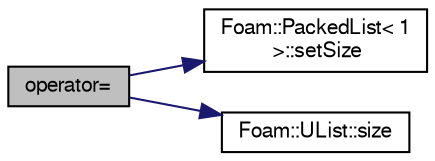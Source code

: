 digraph "operator="
{
  bgcolor="transparent";
  edge [fontname="FreeSans",fontsize="10",labelfontname="FreeSans",labelfontsize="10"];
  node [fontname="FreeSans",fontsize="10",shape=record];
  rankdir="LR";
  Node130 [label="operator=",height=0.2,width=0.4,color="black", fillcolor="grey75", style="filled", fontcolor="black"];
  Node130 -> Node131 [color="midnightblue",fontsize="10",style="solid",fontname="FreeSans"];
  Node131 [label="Foam::PackedList\< 1\l \>::setSize",height=0.2,width=0.4,color="black",URL="$a25938.html#a3021b830c398f42c33750a3823267b59",tooltip="Alias for resize() "];
  Node130 -> Node132 [color="midnightblue",fontsize="10",style="solid",fontname="FreeSans"];
  Node132 [label="Foam::UList::size",height=0.2,width=0.4,color="black",URL="$a25698.html#a47b3bf30da1eb3ab8076b5fbe00e0494",tooltip="Return the number of elements in the UList. "];
}
